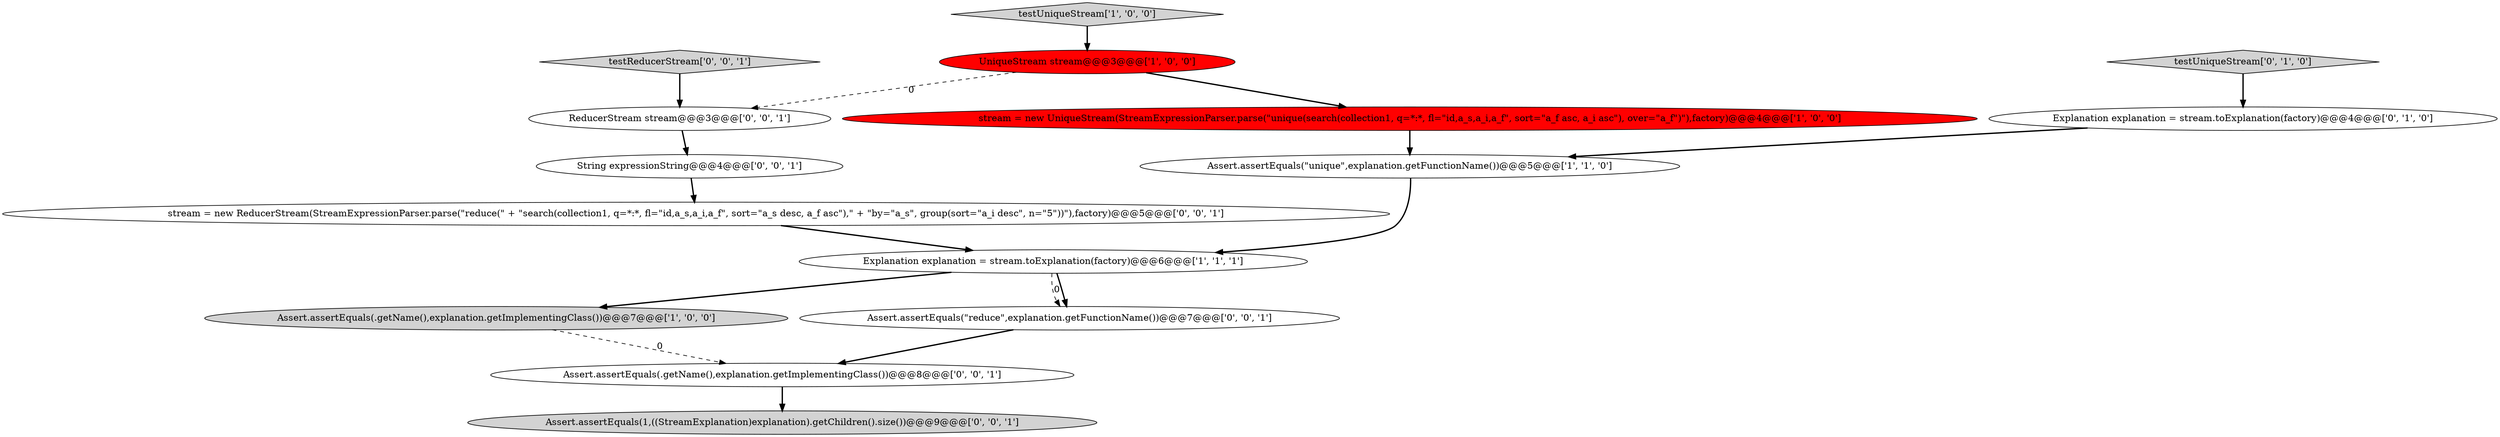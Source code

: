 digraph {
0 [style = filled, label = "Assert.assertEquals(.getName(),explanation.getImplementingClass())@@@7@@@['1', '0', '0']", fillcolor = lightgray, shape = ellipse image = "AAA0AAABBB1BBB"];
7 [style = filled, label = "testUniqueStream['0', '1', '0']", fillcolor = lightgray, shape = diamond image = "AAA0AAABBB2BBB"];
11 [style = filled, label = "Assert.assertEquals(\"reduce\",explanation.getFunctionName())@@@7@@@['0', '0', '1']", fillcolor = white, shape = ellipse image = "AAA0AAABBB3BBB"];
4 [style = filled, label = "Explanation explanation = stream.toExplanation(factory)@@@6@@@['1', '1', '1']", fillcolor = white, shape = ellipse image = "AAA0AAABBB1BBB"];
10 [style = filled, label = "Assert.assertEquals(1,((StreamExplanation)explanation).getChildren().size())@@@9@@@['0', '0', '1']", fillcolor = lightgray, shape = ellipse image = "AAA0AAABBB3BBB"];
13 [style = filled, label = "String expressionString@@@4@@@['0', '0', '1']", fillcolor = white, shape = ellipse image = "AAA0AAABBB3BBB"];
1 [style = filled, label = "Assert.assertEquals(\"unique\",explanation.getFunctionName())@@@5@@@['1', '1', '0']", fillcolor = white, shape = ellipse image = "AAA0AAABBB1BBB"];
2 [style = filled, label = "UniqueStream stream@@@3@@@['1', '0', '0']", fillcolor = red, shape = ellipse image = "AAA1AAABBB1BBB"];
8 [style = filled, label = "Assert.assertEquals(.getName(),explanation.getImplementingClass())@@@8@@@['0', '0', '1']", fillcolor = white, shape = ellipse image = "AAA0AAABBB3BBB"];
14 [style = filled, label = "testReducerStream['0', '0', '1']", fillcolor = lightgray, shape = diamond image = "AAA0AAABBB3BBB"];
5 [style = filled, label = "stream = new UniqueStream(StreamExpressionParser.parse(\"unique(search(collection1, q=*:*, fl=\"id,a_s,a_i,a_f\", sort=\"a_f asc, a_i asc\"), over=\"a_f\")\"),factory)@@@4@@@['1', '0', '0']", fillcolor = red, shape = ellipse image = "AAA1AAABBB1BBB"];
12 [style = filled, label = "stream = new ReducerStream(StreamExpressionParser.parse(\"reduce(\" + \"search(collection1, q=*:*, fl=\"id,a_s,a_i,a_f\", sort=\"a_s desc, a_f asc\"),\" + \"by=\"a_s\", group(sort=\"a_i desc\", n=\"5\"))\"),factory)@@@5@@@['0', '0', '1']", fillcolor = white, shape = ellipse image = "AAA0AAABBB3BBB"];
9 [style = filled, label = "ReducerStream stream@@@3@@@['0', '0', '1']", fillcolor = white, shape = ellipse image = "AAA0AAABBB3BBB"];
3 [style = filled, label = "testUniqueStream['1', '0', '0']", fillcolor = lightgray, shape = diamond image = "AAA0AAABBB1BBB"];
6 [style = filled, label = "Explanation explanation = stream.toExplanation(factory)@@@4@@@['0', '1', '0']", fillcolor = white, shape = ellipse image = "AAA0AAABBB2BBB"];
6->1 [style = bold, label=""];
5->1 [style = bold, label=""];
11->8 [style = bold, label=""];
1->4 [style = bold, label=""];
8->10 [style = bold, label=""];
14->9 [style = bold, label=""];
0->8 [style = dashed, label="0"];
13->12 [style = bold, label=""];
4->11 [style = dashed, label="0"];
3->2 [style = bold, label=""];
12->4 [style = bold, label=""];
4->11 [style = bold, label=""];
2->9 [style = dashed, label="0"];
7->6 [style = bold, label=""];
4->0 [style = bold, label=""];
2->5 [style = bold, label=""];
9->13 [style = bold, label=""];
}
